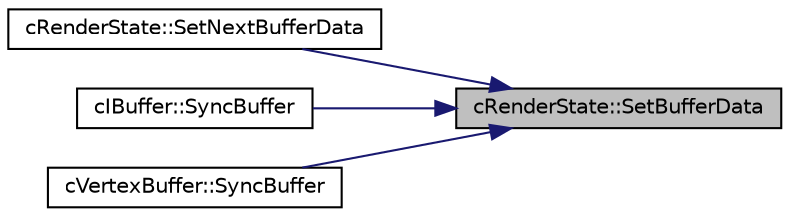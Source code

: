 digraph "cRenderState::SetBufferData"
{
 // LATEX_PDF_SIZE
  edge [fontname="Helvetica",fontsize="10",labelfontname="Helvetica",labelfontsize="10"];
  node [fontname="Helvetica",fontsize="10",shape=record];
  rankdir="RL";
  Node1 [label="cRenderState::SetBufferData",height=0.2,width=0.4,color="black", fillcolor="grey75", style="filled", fontcolor="black",tooltip=" "];
  Node1 -> Node2 [dir="back",color="midnightblue",fontsize="10",style="solid",fontname="Helvetica"];
  Node2 [label="cRenderState::SetNextBufferData",height=0.2,width=0.4,color="black", fillcolor="white", style="filled",URL="$classc_render_state.html#abf56a8591294e7245ce930d3536aa85d",tooltip=" "];
  Node1 -> Node3 [dir="back",color="midnightblue",fontsize="10",style="solid",fontname="Helvetica"];
  Node3 [label="cIBuffer::SyncBuffer",height=0.2,width=0.4,color="black", fillcolor="white", style="filled",URL="$classc_i_buffer.html#aa61e315fb465f83ba0f83374457a4c46",tooltip=" "];
  Node1 -> Node4 [dir="back",color="midnightblue",fontsize="10",style="solid",fontname="Helvetica"];
  Node4 [label="cVertexBuffer::SyncBuffer",height=0.2,width=0.4,color="black", fillcolor="white", style="filled",URL="$classc_vertex_buffer.html#ab44e4b97358a28a45f971f0754a1158f",tooltip=" "];
}
